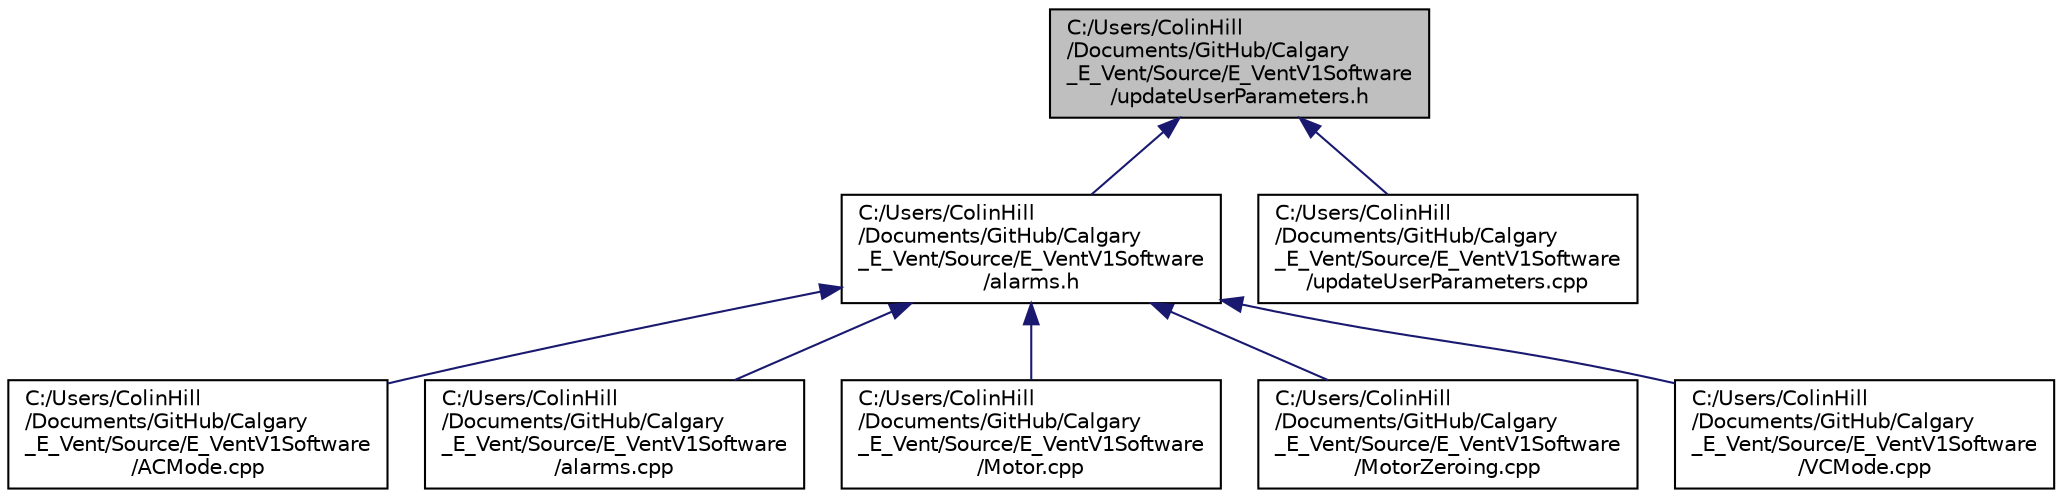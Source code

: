 digraph "C:/Users/ColinHill/Documents/GitHub/Calgary_E_Vent/Source/E_VentV1Software/updateUserParameters.h"
{
 // LATEX_PDF_SIZE
  edge [fontname="Helvetica",fontsize="10",labelfontname="Helvetica",labelfontsize="10"];
  node [fontname="Helvetica",fontsize="10",shape=record];
  Node1 [label="C:/Users/ColinHill\l/Documents/GitHub/Calgary\l_E_Vent/Source/E_VentV1Software\l/updateUserParameters.h",height=0.2,width=0.4,color="black", fillcolor="grey75", style="filled", fontcolor="black",tooltip=" "];
  Node1 -> Node2 [dir="back",color="midnightblue",fontsize="10",style="solid",fontname="Helvetica"];
  Node2 [label="C:/Users/ColinHill\l/Documents/GitHub/Calgary\l_E_Vent/Source/E_VentV1Software\l/alarms.h",height=0.2,width=0.4,color="black", fillcolor="white", style="filled",URL="$alarms_8h.html",tooltip=" "];
  Node2 -> Node3 [dir="back",color="midnightblue",fontsize="10",style="solid",fontname="Helvetica"];
  Node3 [label="C:/Users/ColinHill\l/Documents/GitHub/Calgary\l_E_Vent/Source/E_VentV1Software\l/ACMode.cpp",height=0.2,width=0.4,color="black", fillcolor="white", style="filled",URL="$_a_c_mode_8cpp.html",tooltip=" "];
  Node2 -> Node4 [dir="back",color="midnightblue",fontsize="10",style="solid",fontname="Helvetica"];
  Node4 [label="C:/Users/ColinHill\l/Documents/GitHub/Calgary\l_E_Vent/Source/E_VentV1Software\l/alarms.cpp",height=0.2,width=0.4,color="black", fillcolor="white", style="filled",URL="$alarms_8cpp.html",tooltip=" "];
  Node2 -> Node5 [dir="back",color="midnightblue",fontsize="10",style="solid",fontname="Helvetica"];
  Node5 [label="C:/Users/ColinHill\l/Documents/GitHub/Calgary\l_E_Vent/Source/E_VentV1Software\l/Motor.cpp",height=0.2,width=0.4,color="black", fillcolor="white", style="filled",URL="$_motor_8cpp.html",tooltip=" "];
  Node2 -> Node6 [dir="back",color="midnightblue",fontsize="10",style="solid",fontname="Helvetica"];
  Node6 [label="C:/Users/ColinHill\l/Documents/GitHub/Calgary\l_E_Vent/Source/E_VentV1Software\l/MotorZeroing.cpp",height=0.2,width=0.4,color="black", fillcolor="white", style="filled",URL="$_motor_zeroing_8cpp.html",tooltip=" "];
  Node2 -> Node7 [dir="back",color="midnightblue",fontsize="10",style="solid",fontname="Helvetica"];
  Node7 [label="C:/Users/ColinHill\l/Documents/GitHub/Calgary\l_E_Vent/Source/E_VentV1Software\l/VCMode.cpp",height=0.2,width=0.4,color="black", fillcolor="white", style="filled",URL="$_v_c_mode_8cpp.html",tooltip=" "];
  Node1 -> Node8 [dir="back",color="midnightblue",fontsize="10",style="solid",fontname="Helvetica"];
  Node8 [label="C:/Users/ColinHill\l/Documents/GitHub/Calgary\l_E_Vent/Source/E_VentV1Software\l/updateUserParameters.cpp",height=0.2,width=0.4,color="black", fillcolor="white", style="filled",URL="$update_user_parameters_8cpp.html",tooltip=" "];
}
